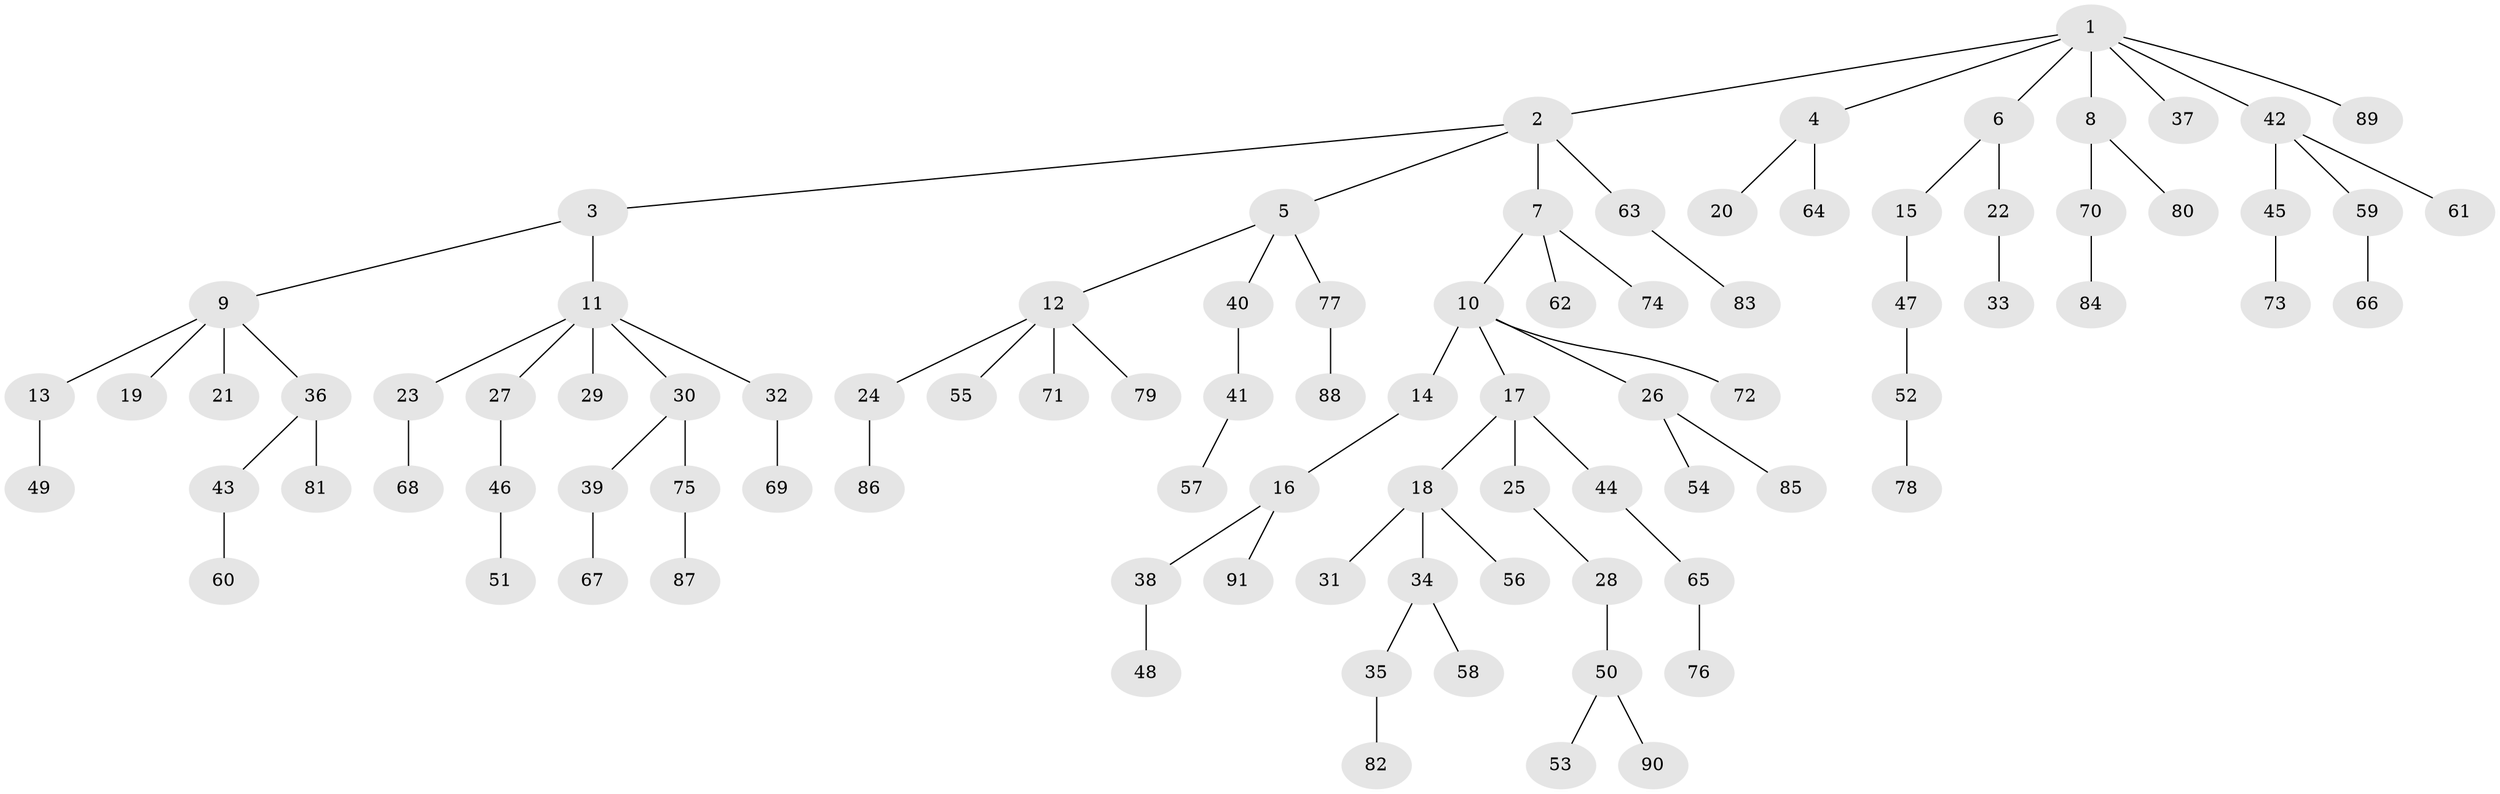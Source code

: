 // coarse degree distribution, {10: 0.018518518518518517, 8: 0.018518518518518517, 2: 0.2962962962962963, 3: 0.07407407407407407, 7: 0.018518518518518517, 1: 0.5370370370370371, 4: 0.037037037037037035}
// Generated by graph-tools (version 1.1) at 2025/19/03/04/25 18:19:06]
// undirected, 91 vertices, 90 edges
graph export_dot {
graph [start="1"]
  node [color=gray90,style=filled];
  1;
  2;
  3;
  4;
  5;
  6;
  7;
  8;
  9;
  10;
  11;
  12;
  13;
  14;
  15;
  16;
  17;
  18;
  19;
  20;
  21;
  22;
  23;
  24;
  25;
  26;
  27;
  28;
  29;
  30;
  31;
  32;
  33;
  34;
  35;
  36;
  37;
  38;
  39;
  40;
  41;
  42;
  43;
  44;
  45;
  46;
  47;
  48;
  49;
  50;
  51;
  52;
  53;
  54;
  55;
  56;
  57;
  58;
  59;
  60;
  61;
  62;
  63;
  64;
  65;
  66;
  67;
  68;
  69;
  70;
  71;
  72;
  73;
  74;
  75;
  76;
  77;
  78;
  79;
  80;
  81;
  82;
  83;
  84;
  85;
  86;
  87;
  88;
  89;
  90;
  91;
  1 -- 2;
  1 -- 4;
  1 -- 6;
  1 -- 8;
  1 -- 37;
  1 -- 42;
  1 -- 89;
  2 -- 3;
  2 -- 5;
  2 -- 7;
  2 -- 63;
  3 -- 9;
  3 -- 11;
  4 -- 20;
  4 -- 64;
  5 -- 12;
  5 -- 40;
  5 -- 77;
  6 -- 15;
  6 -- 22;
  7 -- 10;
  7 -- 62;
  7 -- 74;
  8 -- 70;
  8 -- 80;
  9 -- 13;
  9 -- 19;
  9 -- 21;
  9 -- 36;
  10 -- 14;
  10 -- 17;
  10 -- 26;
  10 -- 72;
  11 -- 23;
  11 -- 27;
  11 -- 29;
  11 -- 30;
  11 -- 32;
  12 -- 24;
  12 -- 55;
  12 -- 71;
  12 -- 79;
  13 -- 49;
  14 -- 16;
  15 -- 47;
  16 -- 38;
  16 -- 91;
  17 -- 18;
  17 -- 25;
  17 -- 44;
  18 -- 31;
  18 -- 34;
  18 -- 56;
  22 -- 33;
  23 -- 68;
  24 -- 86;
  25 -- 28;
  26 -- 54;
  26 -- 85;
  27 -- 46;
  28 -- 50;
  30 -- 39;
  30 -- 75;
  32 -- 69;
  34 -- 35;
  34 -- 58;
  35 -- 82;
  36 -- 43;
  36 -- 81;
  38 -- 48;
  39 -- 67;
  40 -- 41;
  41 -- 57;
  42 -- 45;
  42 -- 59;
  42 -- 61;
  43 -- 60;
  44 -- 65;
  45 -- 73;
  46 -- 51;
  47 -- 52;
  50 -- 53;
  50 -- 90;
  52 -- 78;
  59 -- 66;
  63 -- 83;
  65 -- 76;
  70 -- 84;
  75 -- 87;
  77 -- 88;
}
